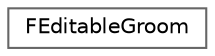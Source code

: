 digraph "Graphical Class Hierarchy"
{
 // INTERACTIVE_SVG=YES
 // LATEX_PDF_SIZE
  bgcolor="transparent";
  edge [fontname=Helvetica,fontsize=10,labelfontname=Helvetica,labelfontsize=10];
  node [fontname=Helvetica,fontsize=10,shape=box,height=0.2,width=0.4];
  rankdir="LR";
  Node0 [id="Node000000",label="FEditableGroom",height=0.2,width=0.4,color="grey40", fillcolor="white", style="filled",URL="$d9/d5a/structFEditableGroom.html",tooltip=" "];
}
